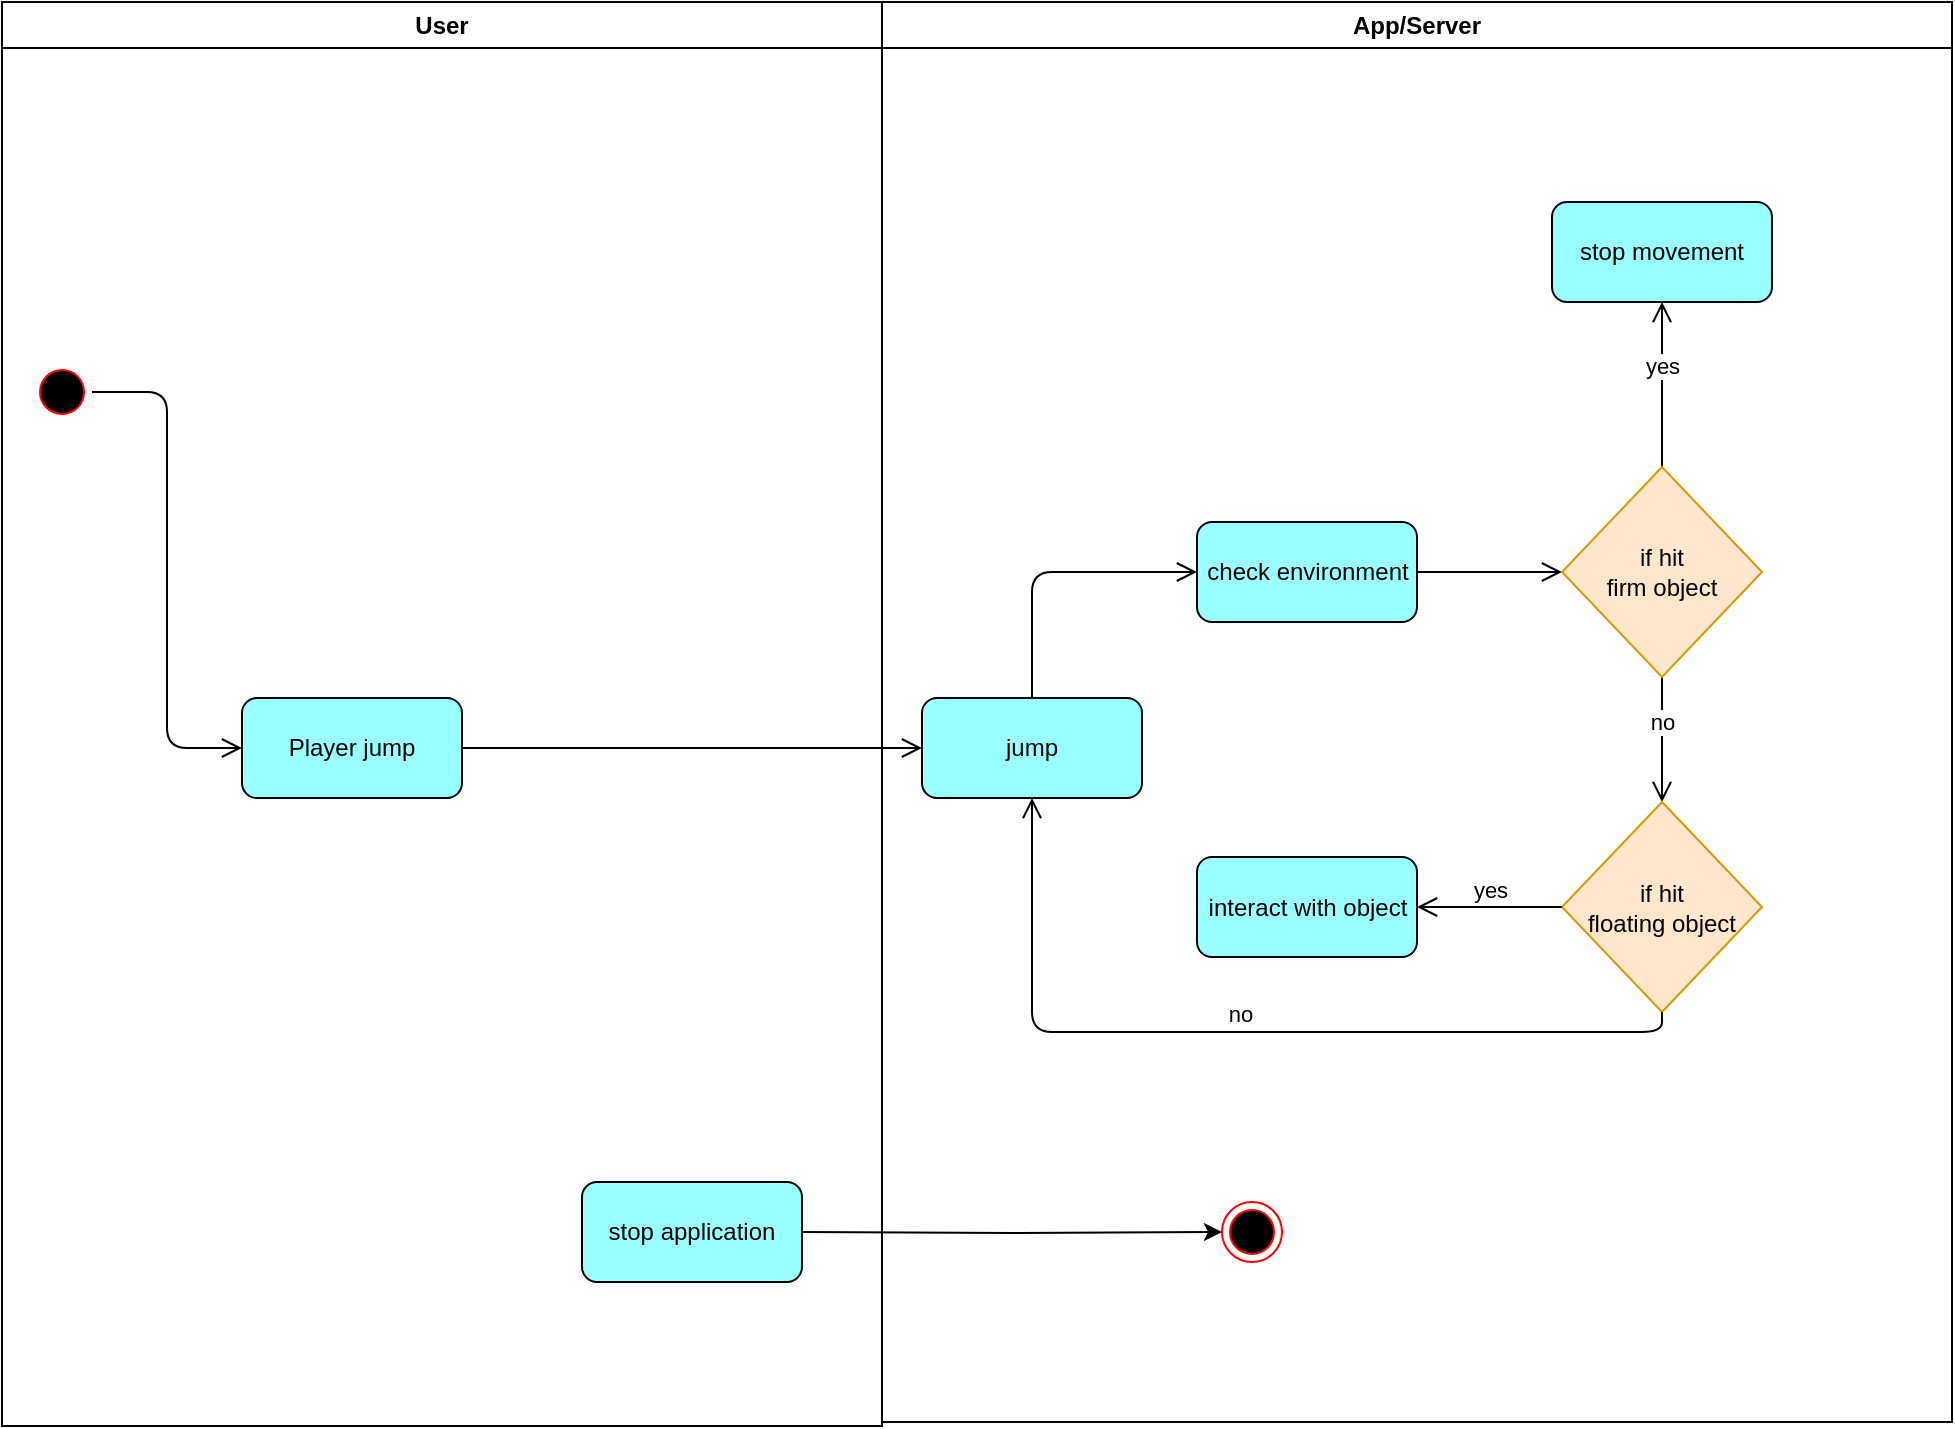 <mxfile version="12.3.9" type="device" pages="1"><diagram name="Page-1" id="e7e014a7-5840-1c2e-5031-d8a46d1fe8dd"><mxGraphModel dx="1422" dy="808" grid="1" gridSize="10" guides="1" tooltips="1" connect="1" arrows="1" fold="1" page="1" pageScale="1" pageWidth="1169" pageHeight="826" background="#ffffff" math="0" shadow="0"><root><mxCell id="0"/><mxCell id="1" parent="0"/><mxCell id="2" value="User" style="swimlane;whiteSpace=wrap;startSize=23;" parent="1" vertex="1"><mxGeometry x="160" y="40" width="440" height="712" as="geometry"/></mxCell><mxCell id="mlaz-VWcCHf4LHaq8jaL-71" value="" style="ellipse;html=1;shape=startState;fillColor=#000000;strokeColor=#ff0000;" parent="2" vertex="1"><mxGeometry x="15" y="180" width="30" height="30" as="geometry"/></mxCell><mxCell id="mlaz-VWcCHf4LHaq8jaL-72" value="" style="edgeStyle=orthogonalEdgeStyle;html=1;verticalAlign=bottom;endArrow=open;endSize=8;strokeColor=#000000;entryX=0;entryY=0.5;entryDx=0;entryDy=0;" parent="2" source="mlaz-VWcCHf4LHaq8jaL-71" target="jrbQsvojqIw6uEu-7x9d-20" edge="1"><mxGeometry relative="1" as="geometry"><mxPoint x="58" y="90" as="targetPoint"/></mxGeometry></mxCell><mxCell id="jrbQsvojqIw6uEu-7x9d-20" value="Player jump" style="rounded=1;whiteSpace=wrap;html=1;fillColor=#99FFFF;" parent="2" vertex="1"><mxGeometry x="120" y="348" width="110" height="50" as="geometry"/></mxCell><mxCell id="jrbQsvojqIw6uEu-7x9d-27" value="stop application" style="rounded=1;whiteSpace=wrap;html=1;fillColor=#99FFFF;" parent="2" vertex="1"><mxGeometry x="290" y="590" width="110" height="50" as="geometry"/></mxCell><mxCell id="3" value="App/Server" style="swimlane;whiteSpace=wrap" parent="1" vertex="1"><mxGeometry x="600" y="40" width="535" height="710" as="geometry"/></mxCell><mxCell id="mlaz-VWcCHf4LHaq8jaL-73" value="" style="ellipse;html=1;shape=endState;fillColor=#000000;strokeColor=#ff0000;" parent="3" vertex="1"><mxGeometry x="170" y="600" width="30" height="30" as="geometry"/></mxCell><mxCell id="8j8_KhbIJ6Y3-d4QaVvM-19" value="check environment" style="rounded=1;whiteSpace=wrap;html=1;fillColor=#99FFFF;" parent="3" vertex="1"><mxGeometry x="157.5" y="260" width="110" height="50" as="geometry"/></mxCell><mxCell id="8j8_KhbIJ6Y3-d4QaVvM-21" value="stop movement" style="rounded=1;whiteSpace=wrap;html=1;fillColor=#99FFFF;" parent="3" vertex="1"><mxGeometry x="335" y="100" width="110" height="50" as="geometry"/></mxCell><mxCell id="8j8_KhbIJ6Y3-d4QaVvM-24" value="yes" style="edgeStyle=orthogonalEdgeStyle;html=1;verticalAlign=bottom;endArrow=open;endSize=8;strokeColor=#000000;entryX=0.5;entryY=1;entryDx=0;entryDy=0;exitX=0.5;exitY=0;exitDx=0;exitDy=0;" parent="3" source="8j8_KhbIJ6Y3-d4QaVvM-27" target="8j8_KhbIJ6Y3-d4QaVvM-21" edge="1"><mxGeometry relative="1" as="geometry"><mxPoint x="420" y="200" as="targetPoint"/><mxPoint x="190" y="125" as="sourcePoint"/><Array as="points"><mxPoint x="390" y="180"/><mxPoint x="390" y="180"/></Array></mxGeometry></mxCell><mxCell id="8j8_KhbIJ6Y3-d4QaVvM-25" value="no" style="edgeStyle=orthogonalEdgeStyle;html=1;verticalAlign=bottom;endArrow=open;endSize=8;strokeColor=#000000;exitX=0.5;exitY=1;exitDx=0;exitDy=0;entryX=0.5;entryY=0;entryDx=0;entryDy=0;" parent="3" source="8j8_KhbIJ6Y3-d4QaVvM-27" target="8j8_KhbIJ6Y3-d4QaVvM-28" edge="1"><mxGeometry relative="1" as="geometry"><mxPoint x="330" y="410" as="targetPoint"/><mxPoint x="185" y="420" as="sourcePoint"/></mxGeometry></mxCell><mxCell id="8j8_KhbIJ6Y3-d4QaVvM-23" value="" style="edgeStyle=orthogonalEdgeStyle;html=1;verticalAlign=bottom;endArrow=open;endSize=8;strokeColor=#000000;entryX=0;entryY=0.5;entryDx=0;entryDy=0;exitX=1;exitY=0.5;exitDx=0;exitDy=0;" parent="3" source="8j8_KhbIJ6Y3-d4QaVvM-19" target="8j8_KhbIJ6Y3-d4QaVvM-27" edge="1"><mxGeometry relative="1" as="geometry"><mxPoint x="135" y="150" as="targetPoint"/><mxPoint x="-230" y="180" as="sourcePoint"/></mxGeometry></mxCell><mxCell id="8j8_KhbIJ6Y3-d4QaVvM-27" value="&lt;div&gt;if hit &lt;br&gt;&lt;/div&gt;&lt;div&gt;firm object&lt;/div&gt;" style="rhombus;whiteSpace=wrap;html=1;fillColor=#ffe6cc;strokeColor=#d79b00;" parent="3" vertex="1"><mxGeometry x="340" y="232.5" width="100" height="105" as="geometry"/></mxCell><mxCell id="8j8_KhbIJ6Y3-d4QaVvM-28" value="&lt;div&gt;if hit &lt;br&gt;&lt;/div&gt;&lt;div&gt;floating object&lt;/div&gt;" style="rhombus;whiteSpace=wrap;html=1;fillColor=#ffe6cc;strokeColor=#d79b00;" parent="3" vertex="1"><mxGeometry x="340" y="400" width="100" height="105" as="geometry"/></mxCell><mxCell id="8j8_KhbIJ6Y3-d4QaVvM-29" value="interact with object" style="rounded=1;whiteSpace=wrap;html=1;fillColor=#99FFFF;" parent="3" vertex="1"><mxGeometry x="157.5" y="427.5" width="110" height="50" as="geometry"/></mxCell><mxCell id="8j8_KhbIJ6Y3-d4QaVvM-32" value="yes" style="edgeStyle=orthogonalEdgeStyle;html=1;verticalAlign=bottom;endArrow=open;endSize=8;strokeColor=#000000;entryX=1;entryY=0.5;entryDx=0;entryDy=0;exitX=0;exitY=0.5;exitDx=0;exitDy=0;" parent="3" source="8j8_KhbIJ6Y3-d4QaVvM-28" target="8j8_KhbIJ6Y3-d4QaVvM-29" edge="1"><mxGeometry relative="1" as="geometry"><mxPoint x="350" y="399.5" as="targetPoint"/><mxPoint x="200" y="399.5" as="sourcePoint"/></mxGeometry></mxCell><mxCell id="8j8_KhbIJ6Y3-d4QaVvM-33" value="no" style="edgeStyle=orthogonalEdgeStyle;html=1;verticalAlign=bottom;endArrow=open;endSize=8;strokeColor=#000000;exitX=0.5;exitY=1;exitDx=0;exitDy=0;entryX=0.5;entryY=1;entryDx=0;entryDy=0;" parent="3" source="8j8_KhbIJ6Y3-d4QaVvM-28" target="8j8_KhbIJ6Y3-d4QaVvM-34" edge="1"><mxGeometry relative="1" as="geometry"><mxPoint x="390" y="567" as="targetPoint"/><mxPoint x="290" y="629.5" as="sourcePoint"/></mxGeometry></mxCell><mxCell id="8j8_KhbIJ6Y3-d4QaVvM-34" value="jump" style="rounded=1;whiteSpace=wrap;html=1;fillColor=#99FFFF;" parent="3" vertex="1"><mxGeometry x="20" y="348" width="110" height="50" as="geometry"/></mxCell><mxCell id="8j8_KhbIJ6Y3-d4QaVvM-35" value="" style="edgeStyle=orthogonalEdgeStyle;html=1;verticalAlign=bottom;endArrow=open;endSize=8;strokeColor=#000000;exitX=0.5;exitY=0;exitDx=0;exitDy=0;entryX=0;entryY=0.5;entryDx=0;entryDy=0;" parent="3" source="8j8_KhbIJ6Y3-d4QaVvM-34" target="8j8_KhbIJ6Y3-d4QaVvM-19" edge="1"><mxGeometry relative="1" as="geometry"><mxPoint x="27.5" y="150" as="targetPoint"/><mxPoint x="342.5" y="257" as="sourcePoint"/></mxGeometry></mxCell><mxCell id="mlaz-VWcCHf4LHaq8jaL-75" style="edgeStyle=orthogonalEdgeStyle;rounded=0;orthogonalLoop=1;jettySize=auto;html=1;exitX=1;exitY=0.5;exitDx=0;exitDy=0;entryX=0;entryY=0.5;entryDx=0;entryDy=0;strokeColor=#000000;" parent="1" target="mlaz-VWcCHf4LHaq8jaL-73" edge="1"><mxGeometry relative="1" as="geometry"><mxPoint x="560" y="655" as="sourcePoint"/></mxGeometry></mxCell><mxCell id="8j8_KhbIJ6Y3-d4QaVvM-22" value="" style="edgeStyle=orthogonalEdgeStyle;html=1;verticalAlign=bottom;endArrow=open;endSize=8;strokeColor=#000000;entryX=0;entryY=0.5;entryDx=0;entryDy=0;exitX=1;exitY=0.5;exitDx=0;exitDy=0;" parent="1" source="jrbQsvojqIw6uEu-7x9d-20" target="8j8_KhbIJ6Y3-d4QaVvM-34" edge="1"><mxGeometry relative="1" as="geometry"><mxPoint x="532.5" y="370" as="targetPoint"/><mxPoint x="457.5" y="280" as="sourcePoint"/></mxGeometry></mxCell></root></mxGraphModel></diagram></mxfile>